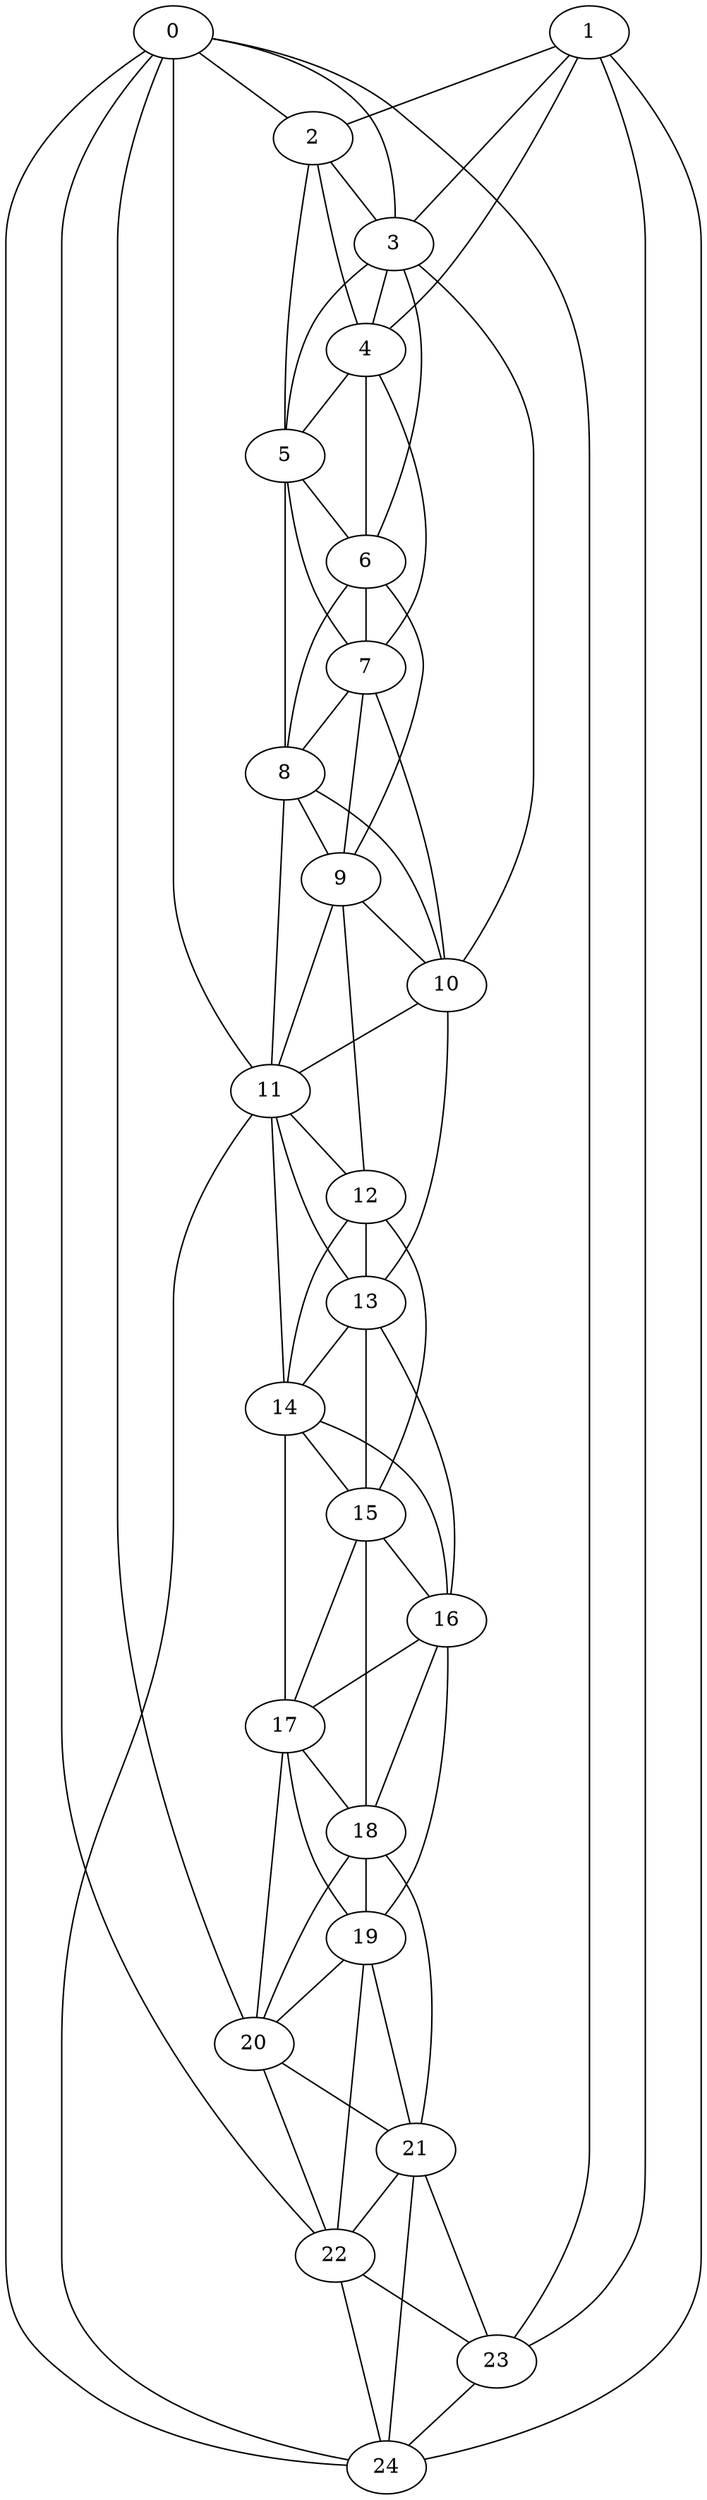 strict graph "watts_strogatz_graph(25,6,0.1)" {
0;
1;
2;
3;
4;
5;
6;
7;
8;
9;
10;
11;
12;
13;
14;
15;
16;
17;
18;
19;
20;
21;
22;
23;
24;
0 -- 2  [is_available=True, prob="0.946441735688"];
0 -- 3  [is_available=True, prob="0.0987979825352"];
0 -- 11  [is_available=True, prob="1.0"];
0 -- 20  [is_available=True, prob="0.597167717831"];
0 -- 22  [is_available=True, prob="0.748870081307"];
0 -- 23  [is_available=True, prob="1.0"];
0 -- 24  [is_available=True, prob="0.758620575928"];
1 -- 2  [is_available=True, prob="0.286114453001"];
1 -- 3  [is_available=True, prob="0.658913781655"];
1 -- 4  [is_available=True, prob="0.0815012137626"];
1 -- 23  [is_available=True, prob="0.708214969245"];
1 -- 24  [is_available=True, prob="1.0"];
2 -- 3  [is_available=True, prob="0.78889257624"];
2 -- 4  [is_available=True, prob="0.415517383432"];
2 -- 5  [is_available=True, prob="1.0"];
3 -- 4  [is_available=True, prob="0.301552711373"];
3 -- 5  [is_available=True, prob="0.902102355737"];
3 -- 6  [is_available=True, prob="1.0"];
3 -- 10  [is_available=True, prob="0.924339859747"];
4 -- 5  [is_available=True, prob="0.0670322055385"];
4 -- 6  [is_available=True, prob="0.835559464068"];
4 -- 7  [is_available=True, prob="0.852360765293"];
5 -- 6  [is_available=True, prob="0.424654452244"];
5 -- 7  [is_available=True, prob="0.774123845264"];
5 -- 8  [is_available=True, prob="0.548045113028"];
6 -- 7  [is_available=True, prob="0.917388144207"];
6 -- 8  [is_available=True, prob="1.0"];
6 -- 9  [is_available=True, prob="0.989218247642"];
7 -- 8  [is_available=True, prob="0.441238664533"];
7 -- 9  [is_available=True, prob="0.0724682371607"];
7 -- 10  [is_available=True, prob="0.278826365973"];
8 -- 9  [is_available=True, prob="0.699303908498"];
8 -- 10  [is_available=True, prob="0.670188626775"];
8 -- 11  [is_available=True, prob="0.968866216282"];
9 -- 10  [is_available=True, prob="0.348625657056"];
9 -- 11  [is_available=True, prob="1.0"];
9 -- 12  [is_available=True, prob="0.928754097124"];
10 -- 11  [is_available=True, prob="0.62189319183"];
10 -- 13  [is_available=True, prob="0.16351285152"];
11 -- 12  [is_available=True, prob="0.479335219309"];
11 -- 13  [is_available=True, prob="1.0"];
11 -- 14  [is_available=True, prob="1.0"];
11 -- 24  [is_available=True, prob="0.0489969477659"];
12 -- 13  [is_available=True, prob="0.655672791378"];
12 -- 14  [is_available=True, prob="0.0640022209448"];
12 -- 15  [is_available=True, prob="0.103460511031"];
13 -- 14  [is_available=True, prob="0.709094971651"];
13 -- 15  [is_available=True, prob="1.0"];
13 -- 16  [is_available=True, prob="0.928597293825"];
14 -- 15  [is_available=True, prob="0.988998081688"];
14 -- 16  [is_available=True, prob="1.0"];
14 -- 17  [is_available=True, prob="0.563531892256"];
15 -- 16  [is_available=True, prob="0.495583508155"];
15 -- 17  [is_available=True, prob="0.967633739439"];
15 -- 18  [is_available=True, prob="1.0"];
16 -- 17  [is_available=True, prob="0.0248797776343"];
16 -- 18  [is_available=True, prob="0.824998591982"];
16 -- 19  [is_available=True, prob="0.964520872703"];
17 -- 18  [is_available=True, prob="0.901855665417"];
17 -- 19  [is_available=True, prob="0.36410565935"];
17 -- 20  [is_available=True, prob="0.507143821458"];
18 -- 19  [is_available=True, prob="1.0"];
18 -- 20  [is_available=True, prob="0.125488023764"];
18 -- 21  [is_available=True, prob="0.633104151979"];
19 -- 20  [is_available=True, prob="1.0"];
19 -- 21  [is_available=True, prob="1.0"];
19 -- 22  [is_available=True, prob="0.931462520357"];
20 -- 21  [is_available=True, prob="0.424724896224"];
20 -- 22  [is_available=True, prob="0.517248839902"];
21 -- 22  [is_available=True, prob="0.379893555787"];
21 -- 23  [is_available=True, prob="0.944446691274"];
21 -- 24  [is_available=True, prob="0.328646124166"];
22 -- 23  [is_available=True, prob="0.66390499692"];
22 -- 24  [is_available=True, prob="0.0582025729989"];
23 -- 24  [is_available=True, prob="0.0658976170558"];
}
